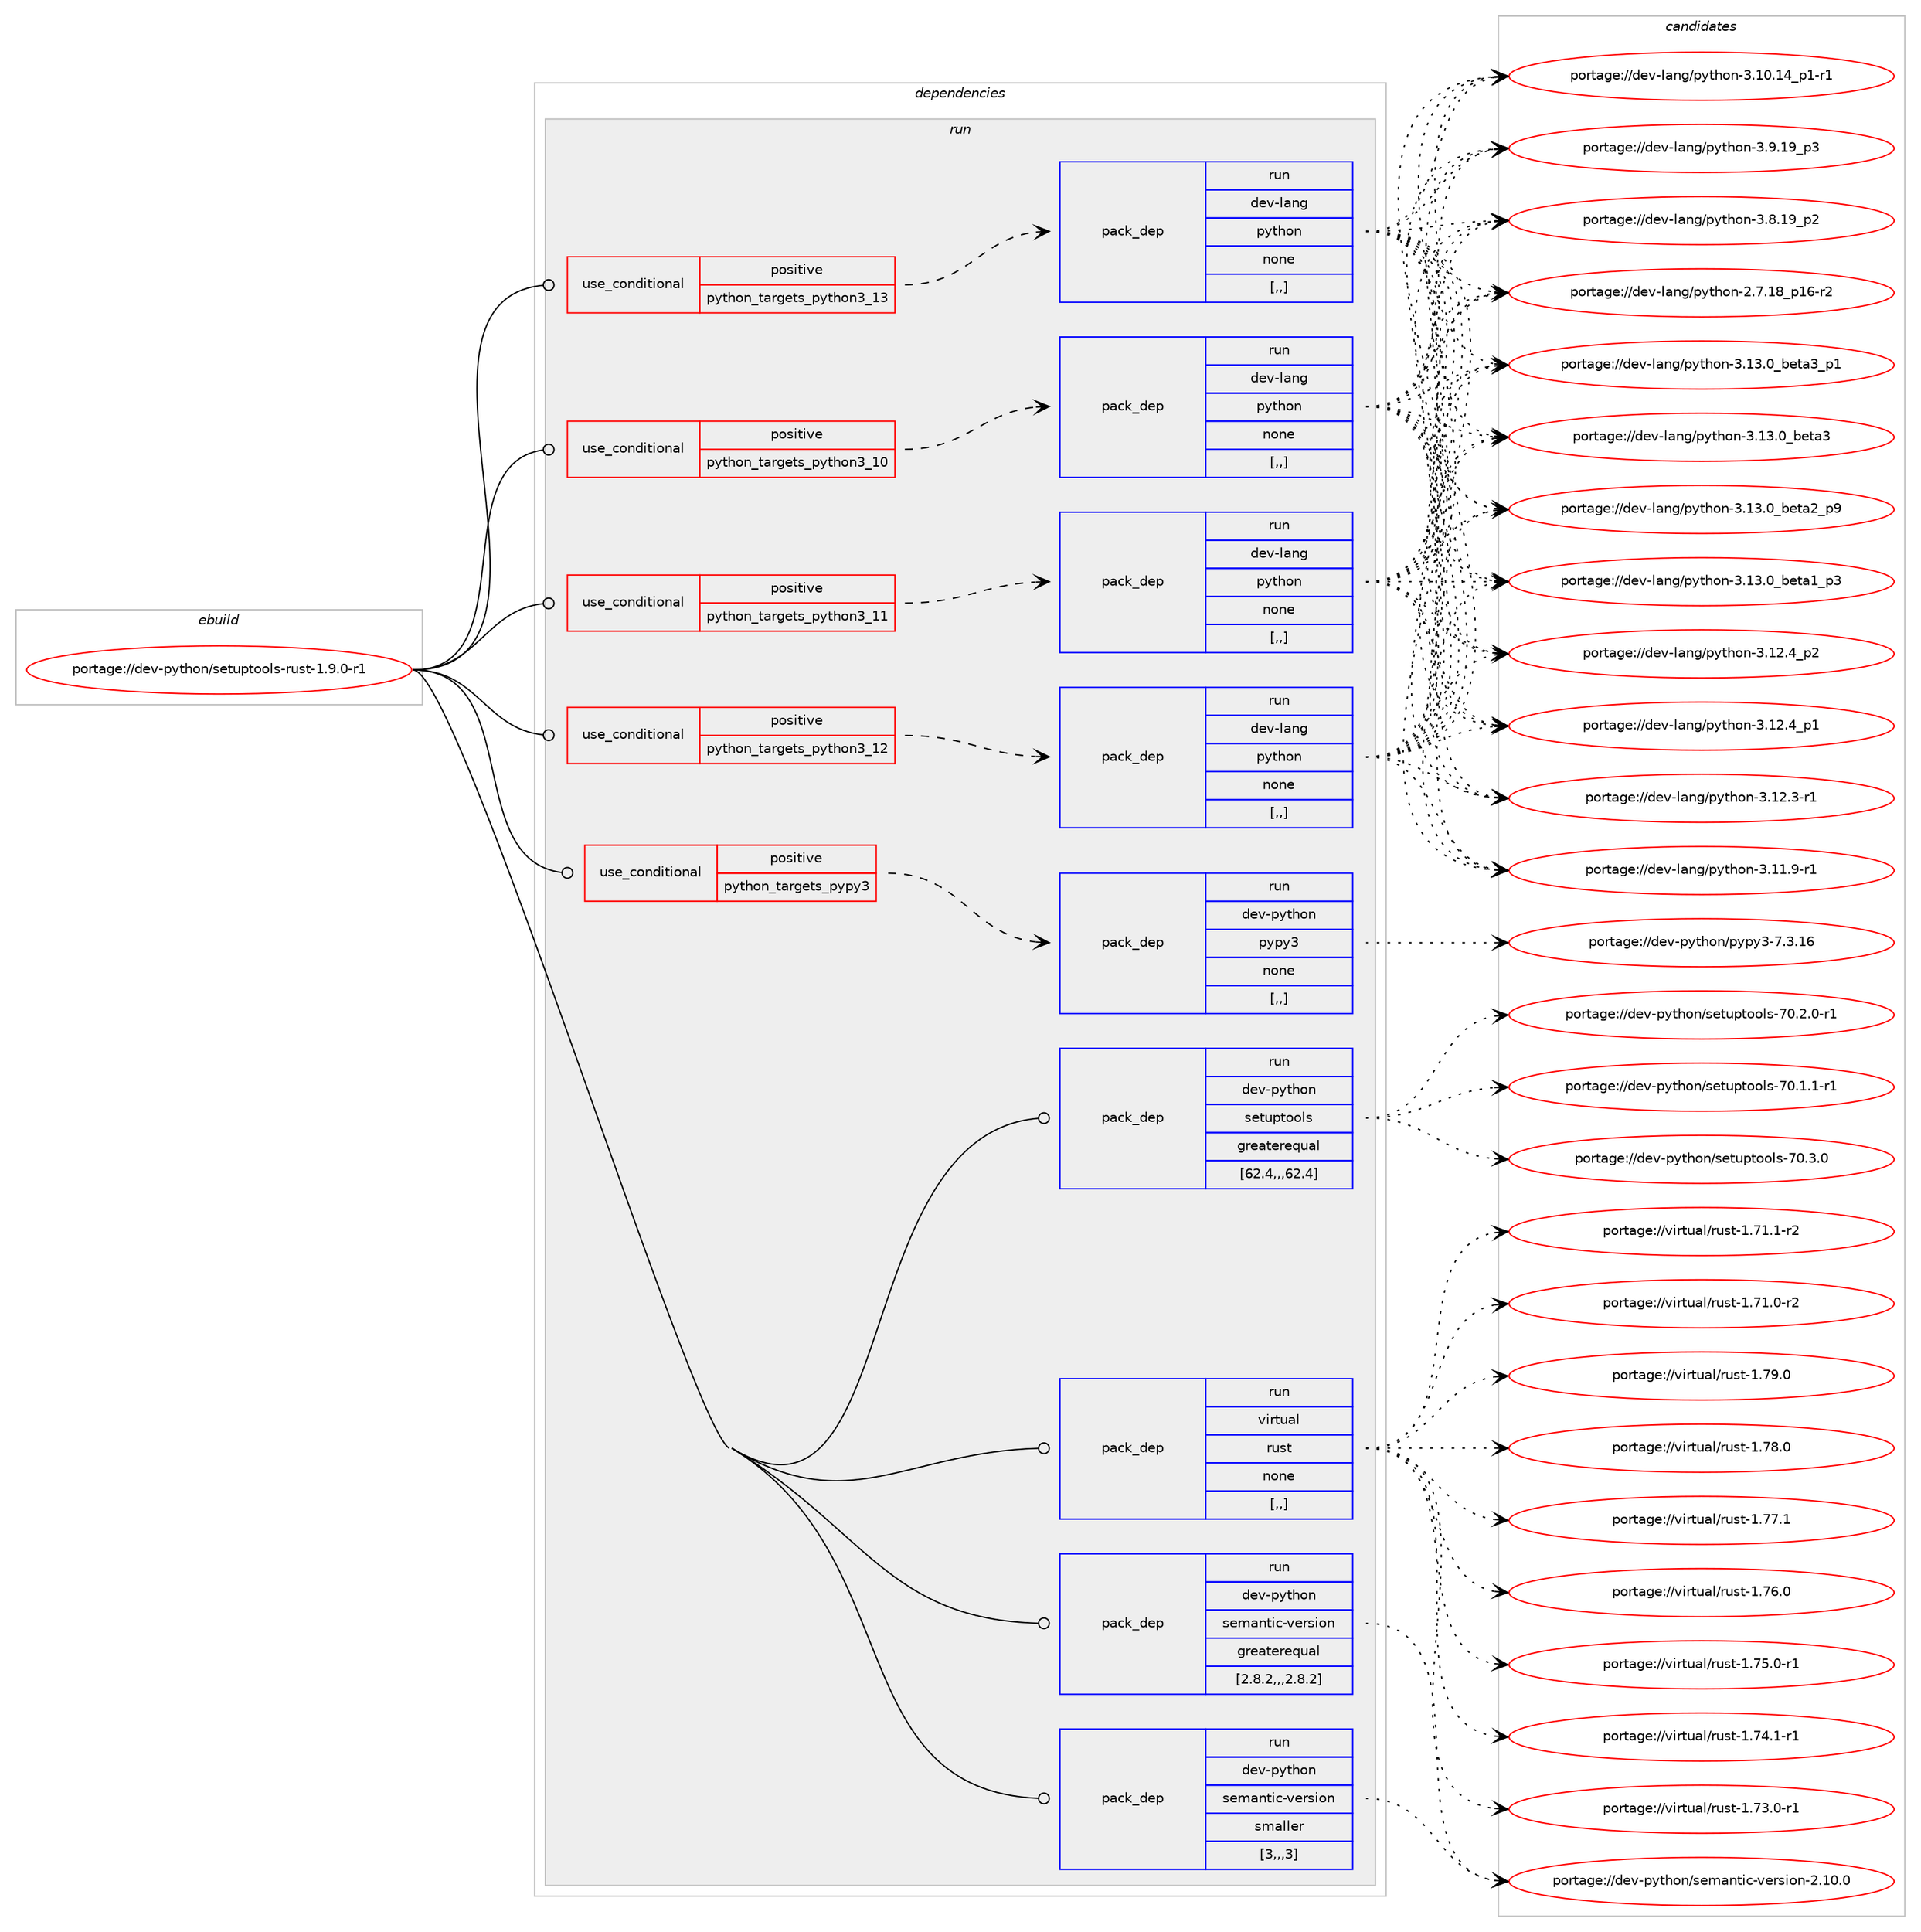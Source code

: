 digraph prolog {

# *************
# Graph options
# *************

newrank=true;
concentrate=true;
compound=true;
graph [rankdir=LR,fontname=Helvetica,fontsize=10,ranksep=1.5];#, ranksep=2.5, nodesep=0.2];
edge  [arrowhead=vee];
node  [fontname=Helvetica,fontsize=10];

# **********
# The ebuild
# **********

subgraph cluster_leftcol {
color=gray;
rank=same;
label=<<i>ebuild</i>>;
id [label="portage://dev-python/setuptools-rust-1.9.0-r1", color=red, width=4, href="../dev-python/setuptools-rust-1.9.0-r1.svg"];
}

# ****************
# The dependencies
# ****************

subgraph cluster_midcol {
color=gray;
label=<<i>dependencies</i>>;
subgraph cluster_compile {
fillcolor="#eeeeee";
style=filled;
label=<<i>compile</i>>;
}
subgraph cluster_compileandrun {
fillcolor="#eeeeee";
style=filled;
label=<<i>compile and run</i>>;
}
subgraph cluster_run {
fillcolor="#eeeeee";
style=filled;
label=<<i>run</i>>;
subgraph cond39055 {
dependency161883 [label=<<TABLE BORDER="0" CELLBORDER="1" CELLSPACING="0" CELLPADDING="4"><TR><TD ROWSPAN="3" CELLPADDING="10">use_conditional</TD></TR><TR><TD>positive</TD></TR><TR><TD>python_targets_pypy3</TD></TR></TABLE>>, shape=none, color=red];
subgraph pack121568 {
dependency161884 [label=<<TABLE BORDER="0" CELLBORDER="1" CELLSPACING="0" CELLPADDING="4" WIDTH="220"><TR><TD ROWSPAN="6" CELLPADDING="30">pack_dep</TD></TR><TR><TD WIDTH="110">run</TD></TR><TR><TD>dev-python</TD></TR><TR><TD>pypy3</TD></TR><TR><TD>none</TD></TR><TR><TD>[,,]</TD></TR></TABLE>>, shape=none, color=blue];
}
dependency161883:e -> dependency161884:w [weight=20,style="dashed",arrowhead="vee"];
}
id:e -> dependency161883:w [weight=20,style="solid",arrowhead="odot"];
subgraph cond39056 {
dependency161885 [label=<<TABLE BORDER="0" CELLBORDER="1" CELLSPACING="0" CELLPADDING="4"><TR><TD ROWSPAN="3" CELLPADDING="10">use_conditional</TD></TR><TR><TD>positive</TD></TR><TR><TD>python_targets_python3_10</TD></TR></TABLE>>, shape=none, color=red];
subgraph pack121569 {
dependency161886 [label=<<TABLE BORDER="0" CELLBORDER="1" CELLSPACING="0" CELLPADDING="4" WIDTH="220"><TR><TD ROWSPAN="6" CELLPADDING="30">pack_dep</TD></TR><TR><TD WIDTH="110">run</TD></TR><TR><TD>dev-lang</TD></TR><TR><TD>python</TD></TR><TR><TD>none</TD></TR><TR><TD>[,,]</TD></TR></TABLE>>, shape=none, color=blue];
}
dependency161885:e -> dependency161886:w [weight=20,style="dashed",arrowhead="vee"];
}
id:e -> dependency161885:w [weight=20,style="solid",arrowhead="odot"];
subgraph cond39057 {
dependency161887 [label=<<TABLE BORDER="0" CELLBORDER="1" CELLSPACING="0" CELLPADDING="4"><TR><TD ROWSPAN="3" CELLPADDING="10">use_conditional</TD></TR><TR><TD>positive</TD></TR><TR><TD>python_targets_python3_11</TD></TR></TABLE>>, shape=none, color=red];
subgraph pack121570 {
dependency161888 [label=<<TABLE BORDER="0" CELLBORDER="1" CELLSPACING="0" CELLPADDING="4" WIDTH="220"><TR><TD ROWSPAN="6" CELLPADDING="30">pack_dep</TD></TR><TR><TD WIDTH="110">run</TD></TR><TR><TD>dev-lang</TD></TR><TR><TD>python</TD></TR><TR><TD>none</TD></TR><TR><TD>[,,]</TD></TR></TABLE>>, shape=none, color=blue];
}
dependency161887:e -> dependency161888:w [weight=20,style="dashed",arrowhead="vee"];
}
id:e -> dependency161887:w [weight=20,style="solid",arrowhead="odot"];
subgraph cond39058 {
dependency161889 [label=<<TABLE BORDER="0" CELLBORDER="1" CELLSPACING="0" CELLPADDING="4"><TR><TD ROWSPAN="3" CELLPADDING="10">use_conditional</TD></TR><TR><TD>positive</TD></TR><TR><TD>python_targets_python3_12</TD></TR></TABLE>>, shape=none, color=red];
subgraph pack121571 {
dependency161890 [label=<<TABLE BORDER="0" CELLBORDER="1" CELLSPACING="0" CELLPADDING="4" WIDTH="220"><TR><TD ROWSPAN="6" CELLPADDING="30">pack_dep</TD></TR><TR><TD WIDTH="110">run</TD></TR><TR><TD>dev-lang</TD></TR><TR><TD>python</TD></TR><TR><TD>none</TD></TR><TR><TD>[,,]</TD></TR></TABLE>>, shape=none, color=blue];
}
dependency161889:e -> dependency161890:w [weight=20,style="dashed",arrowhead="vee"];
}
id:e -> dependency161889:w [weight=20,style="solid",arrowhead="odot"];
subgraph cond39059 {
dependency161891 [label=<<TABLE BORDER="0" CELLBORDER="1" CELLSPACING="0" CELLPADDING="4"><TR><TD ROWSPAN="3" CELLPADDING="10">use_conditional</TD></TR><TR><TD>positive</TD></TR><TR><TD>python_targets_python3_13</TD></TR></TABLE>>, shape=none, color=red];
subgraph pack121572 {
dependency161892 [label=<<TABLE BORDER="0" CELLBORDER="1" CELLSPACING="0" CELLPADDING="4" WIDTH="220"><TR><TD ROWSPAN="6" CELLPADDING="30">pack_dep</TD></TR><TR><TD WIDTH="110">run</TD></TR><TR><TD>dev-lang</TD></TR><TR><TD>python</TD></TR><TR><TD>none</TD></TR><TR><TD>[,,]</TD></TR></TABLE>>, shape=none, color=blue];
}
dependency161891:e -> dependency161892:w [weight=20,style="dashed",arrowhead="vee"];
}
id:e -> dependency161891:w [weight=20,style="solid",arrowhead="odot"];
subgraph pack121573 {
dependency161893 [label=<<TABLE BORDER="0" CELLBORDER="1" CELLSPACING="0" CELLPADDING="4" WIDTH="220"><TR><TD ROWSPAN="6" CELLPADDING="30">pack_dep</TD></TR><TR><TD WIDTH="110">run</TD></TR><TR><TD>dev-python</TD></TR><TR><TD>semantic-version</TD></TR><TR><TD>greaterequal</TD></TR><TR><TD>[2.8.2,,,2.8.2]</TD></TR></TABLE>>, shape=none, color=blue];
}
id:e -> dependency161893:w [weight=20,style="solid",arrowhead="odot"];
subgraph pack121574 {
dependency161894 [label=<<TABLE BORDER="0" CELLBORDER="1" CELLSPACING="0" CELLPADDING="4" WIDTH="220"><TR><TD ROWSPAN="6" CELLPADDING="30">pack_dep</TD></TR><TR><TD WIDTH="110">run</TD></TR><TR><TD>dev-python</TD></TR><TR><TD>semantic-version</TD></TR><TR><TD>smaller</TD></TR><TR><TD>[3,,,3]</TD></TR></TABLE>>, shape=none, color=blue];
}
id:e -> dependency161894:w [weight=20,style="solid",arrowhead="odot"];
subgraph pack121575 {
dependency161895 [label=<<TABLE BORDER="0" CELLBORDER="1" CELLSPACING="0" CELLPADDING="4" WIDTH="220"><TR><TD ROWSPAN="6" CELLPADDING="30">pack_dep</TD></TR><TR><TD WIDTH="110">run</TD></TR><TR><TD>dev-python</TD></TR><TR><TD>setuptools</TD></TR><TR><TD>greaterequal</TD></TR><TR><TD>[62.4,,,62.4]</TD></TR></TABLE>>, shape=none, color=blue];
}
id:e -> dependency161895:w [weight=20,style="solid",arrowhead="odot"];
subgraph pack121576 {
dependency161896 [label=<<TABLE BORDER="0" CELLBORDER="1" CELLSPACING="0" CELLPADDING="4" WIDTH="220"><TR><TD ROWSPAN="6" CELLPADDING="30">pack_dep</TD></TR><TR><TD WIDTH="110">run</TD></TR><TR><TD>virtual</TD></TR><TR><TD>rust</TD></TR><TR><TD>none</TD></TR><TR><TD>[,,]</TD></TR></TABLE>>, shape=none, color=blue];
}
id:e -> dependency161896:w [weight=20,style="solid",arrowhead="odot"];
}
}

# **************
# The candidates
# **************

subgraph cluster_choices {
rank=same;
color=gray;
label=<<i>candidates</i>>;

subgraph choice121568 {
color=black;
nodesep=1;
choice10010111845112121116104111110471121211121215145554651464954 [label="portage://dev-python/pypy3-7.3.16", color=red, width=4,href="../dev-python/pypy3-7.3.16.svg"];
dependency161884:e -> choice10010111845112121116104111110471121211121215145554651464954:w [style=dotted,weight="100"];
}
subgraph choice121569 {
color=black;
nodesep=1;
choice10010111845108971101034711212111610411111045514649514648959810111697519511249 [label="portage://dev-lang/python-3.13.0_beta3_p1", color=red, width=4,href="../dev-lang/python-3.13.0_beta3_p1.svg"];
choice1001011184510897110103471121211161041111104551464951464895981011169751 [label="portage://dev-lang/python-3.13.0_beta3", color=red, width=4,href="../dev-lang/python-3.13.0_beta3.svg"];
choice10010111845108971101034711212111610411111045514649514648959810111697509511257 [label="portage://dev-lang/python-3.13.0_beta2_p9", color=red, width=4,href="../dev-lang/python-3.13.0_beta2_p9.svg"];
choice10010111845108971101034711212111610411111045514649514648959810111697499511251 [label="portage://dev-lang/python-3.13.0_beta1_p3", color=red, width=4,href="../dev-lang/python-3.13.0_beta1_p3.svg"];
choice100101118451089711010347112121116104111110455146495046529511250 [label="portage://dev-lang/python-3.12.4_p2", color=red, width=4,href="../dev-lang/python-3.12.4_p2.svg"];
choice100101118451089711010347112121116104111110455146495046529511249 [label="portage://dev-lang/python-3.12.4_p1", color=red, width=4,href="../dev-lang/python-3.12.4_p1.svg"];
choice100101118451089711010347112121116104111110455146495046514511449 [label="portage://dev-lang/python-3.12.3-r1", color=red, width=4,href="../dev-lang/python-3.12.3-r1.svg"];
choice100101118451089711010347112121116104111110455146494946574511449 [label="portage://dev-lang/python-3.11.9-r1", color=red, width=4,href="../dev-lang/python-3.11.9-r1.svg"];
choice100101118451089711010347112121116104111110455146494846495295112494511449 [label="portage://dev-lang/python-3.10.14_p1-r1", color=red, width=4,href="../dev-lang/python-3.10.14_p1-r1.svg"];
choice100101118451089711010347112121116104111110455146574649579511251 [label="portage://dev-lang/python-3.9.19_p3", color=red, width=4,href="../dev-lang/python-3.9.19_p3.svg"];
choice100101118451089711010347112121116104111110455146564649579511250 [label="portage://dev-lang/python-3.8.19_p2", color=red, width=4,href="../dev-lang/python-3.8.19_p2.svg"];
choice100101118451089711010347112121116104111110455046554649569511249544511450 [label="portage://dev-lang/python-2.7.18_p16-r2", color=red, width=4,href="../dev-lang/python-2.7.18_p16-r2.svg"];
dependency161886:e -> choice10010111845108971101034711212111610411111045514649514648959810111697519511249:w [style=dotted,weight="100"];
dependency161886:e -> choice1001011184510897110103471121211161041111104551464951464895981011169751:w [style=dotted,weight="100"];
dependency161886:e -> choice10010111845108971101034711212111610411111045514649514648959810111697509511257:w [style=dotted,weight="100"];
dependency161886:e -> choice10010111845108971101034711212111610411111045514649514648959810111697499511251:w [style=dotted,weight="100"];
dependency161886:e -> choice100101118451089711010347112121116104111110455146495046529511250:w [style=dotted,weight="100"];
dependency161886:e -> choice100101118451089711010347112121116104111110455146495046529511249:w [style=dotted,weight="100"];
dependency161886:e -> choice100101118451089711010347112121116104111110455146495046514511449:w [style=dotted,weight="100"];
dependency161886:e -> choice100101118451089711010347112121116104111110455146494946574511449:w [style=dotted,weight="100"];
dependency161886:e -> choice100101118451089711010347112121116104111110455146494846495295112494511449:w [style=dotted,weight="100"];
dependency161886:e -> choice100101118451089711010347112121116104111110455146574649579511251:w [style=dotted,weight="100"];
dependency161886:e -> choice100101118451089711010347112121116104111110455146564649579511250:w [style=dotted,weight="100"];
dependency161886:e -> choice100101118451089711010347112121116104111110455046554649569511249544511450:w [style=dotted,weight="100"];
}
subgraph choice121570 {
color=black;
nodesep=1;
choice10010111845108971101034711212111610411111045514649514648959810111697519511249 [label="portage://dev-lang/python-3.13.0_beta3_p1", color=red, width=4,href="../dev-lang/python-3.13.0_beta3_p1.svg"];
choice1001011184510897110103471121211161041111104551464951464895981011169751 [label="portage://dev-lang/python-3.13.0_beta3", color=red, width=4,href="../dev-lang/python-3.13.0_beta3.svg"];
choice10010111845108971101034711212111610411111045514649514648959810111697509511257 [label="portage://dev-lang/python-3.13.0_beta2_p9", color=red, width=4,href="../dev-lang/python-3.13.0_beta2_p9.svg"];
choice10010111845108971101034711212111610411111045514649514648959810111697499511251 [label="portage://dev-lang/python-3.13.0_beta1_p3", color=red, width=4,href="../dev-lang/python-3.13.0_beta1_p3.svg"];
choice100101118451089711010347112121116104111110455146495046529511250 [label="portage://dev-lang/python-3.12.4_p2", color=red, width=4,href="../dev-lang/python-3.12.4_p2.svg"];
choice100101118451089711010347112121116104111110455146495046529511249 [label="portage://dev-lang/python-3.12.4_p1", color=red, width=4,href="../dev-lang/python-3.12.4_p1.svg"];
choice100101118451089711010347112121116104111110455146495046514511449 [label="portage://dev-lang/python-3.12.3-r1", color=red, width=4,href="../dev-lang/python-3.12.3-r1.svg"];
choice100101118451089711010347112121116104111110455146494946574511449 [label="portage://dev-lang/python-3.11.9-r1", color=red, width=4,href="../dev-lang/python-3.11.9-r1.svg"];
choice100101118451089711010347112121116104111110455146494846495295112494511449 [label="portage://dev-lang/python-3.10.14_p1-r1", color=red, width=4,href="../dev-lang/python-3.10.14_p1-r1.svg"];
choice100101118451089711010347112121116104111110455146574649579511251 [label="portage://dev-lang/python-3.9.19_p3", color=red, width=4,href="../dev-lang/python-3.9.19_p3.svg"];
choice100101118451089711010347112121116104111110455146564649579511250 [label="portage://dev-lang/python-3.8.19_p2", color=red, width=4,href="../dev-lang/python-3.8.19_p2.svg"];
choice100101118451089711010347112121116104111110455046554649569511249544511450 [label="portage://dev-lang/python-2.7.18_p16-r2", color=red, width=4,href="../dev-lang/python-2.7.18_p16-r2.svg"];
dependency161888:e -> choice10010111845108971101034711212111610411111045514649514648959810111697519511249:w [style=dotted,weight="100"];
dependency161888:e -> choice1001011184510897110103471121211161041111104551464951464895981011169751:w [style=dotted,weight="100"];
dependency161888:e -> choice10010111845108971101034711212111610411111045514649514648959810111697509511257:w [style=dotted,weight="100"];
dependency161888:e -> choice10010111845108971101034711212111610411111045514649514648959810111697499511251:w [style=dotted,weight="100"];
dependency161888:e -> choice100101118451089711010347112121116104111110455146495046529511250:w [style=dotted,weight="100"];
dependency161888:e -> choice100101118451089711010347112121116104111110455146495046529511249:w [style=dotted,weight="100"];
dependency161888:e -> choice100101118451089711010347112121116104111110455146495046514511449:w [style=dotted,weight="100"];
dependency161888:e -> choice100101118451089711010347112121116104111110455146494946574511449:w [style=dotted,weight="100"];
dependency161888:e -> choice100101118451089711010347112121116104111110455146494846495295112494511449:w [style=dotted,weight="100"];
dependency161888:e -> choice100101118451089711010347112121116104111110455146574649579511251:w [style=dotted,weight="100"];
dependency161888:e -> choice100101118451089711010347112121116104111110455146564649579511250:w [style=dotted,weight="100"];
dependency161888:e -> choice100101118451089711010347112121116104111110455046554649569511249544511450:w [style=dotted,weight="100"];
}
subgraph choice121571 {
color=black;
nodesep=1;
choice10010111845108971101034711212111610411111045514649514648959810111697519511249 [label="portage://dev-lang/python-3.13.0_beta3_p1", color=red, width=4,href="../dev-lang/python-3.13.0_beta3_p1.svg"];
choice1001011184510897110103471121211161041111104551464951464895981011169751 [label="portage://dev-lang/python-3.13.0_beta3", color=red, width=4,href="../dev-lang/python-3.13.0_beta3.svg"];
choice10010111845108971101034711212111610411111045514649514648959810111697509511257 [label="portage://dev-lang/python-3.13.0_beta2_p9", color=red, width=4,href="../dev-lang/python-3.13.0_beta2_p9.svg"];
choice10010111845108971101034711212111610411111045514649514648959810111697499511251 [label="portage://dev-lang/python-3.13.0_beta1_p3", color=red, width=4,href="../dev-lang/python-3.13.0_beta1_p3.svg"];
choice100101118451089711010347112121116104111110455146495046529511250 [label="portage://dev-lang/python-3.12.4_p2", color=red, width=4,href="../dev-lang/python-3.12.4_p2.svg"];
choice100101118451089711010347112121116104111110455146495046529511249 [label="portage://dev-lang/python-3.12.4_p1", color=red, width=4,href="../dev-lang/python-3.12.4_p1.svg"];
choice100101118451089711010347112121116104111110455146495046514511449 [label="portage://dev-lang/python-3.12.3-r1", color=red, width=4,href="../dev-lang/python-3.12.3-r1.svg"];
choice100101118451089711010347112121116104111110455146494946574511449 [label="portage://dev-lang/python-3.11.9-r1", color=red, width=4,href="../dev-lang/python-3.11.9-r1.svg"];
choice100101118451089711010347112121116104111110455146494846495295112494511449 [label="portage://dev-lang/python-3.10.14_p1-r1", color=red, width=4,href="../dev-lang/python-3.10.14_p1-r1.svg"];
choice100101118451089711010347112121116104111110455146574649579511251 [label="portage://dev-lang/python-3.9.19_p3", color=red, width=4,href="../dev-lang/python-3.9.19_p3.svg"];
choice100101118451089711010347112121116104111110455146564649579511250 [label="portage://dev-lang/python-3.8.19_p2", color=red, width=4,href="../dev-lang/python-3.8.19_p2.svg"];
choice100101118451089711010347112121116104111110455046554649569511249544511450 [label="portage://dev-lang/python-2.7.18_p16-r2", color=red, width=4,href="../dev-lang/python-2.7.18_p16-r2.svg"];
dependency161890:e -> choice10010111845108971101034711212111610411111045514649514648959810111697519511249:w [style=dotted,weight="100"];
dependency161890:e -> choice1001011184510897110103471121211161041111104551464951464895981011169751:w [style=dotted,weight="100"];
dependency161890:e -> choice10010111845108971101034711212111610411111045514649514648959810111697509511257:w [style=dotted,weight="100"];
dependency161890:e -> choice10010111845108971101034711212111610411111045514649514648959810111697499511251:w [style=dotted,weight="100"];
dependency161890:e -> choice100101118451089711010347112121116104111110455146495046529511250:w [style=dotted,weight="100"];
dependency161890:e -> choice100101118451089711010347112121116104111110455146495046529511249:w [style=dotted,weight="100"];
dependency161890:e -> choice100101118451089711010347112121116104111110455146495046514511449:w [style=dotted,weight="100"];
dependency161890:e -> choice100101118451089711010347112121116104111110455146494946574511449:w [style=dotted,weight="100"];
dependency161890:e -> choice100101118451089711010347112121116104111110455146494846495295112494511449:w [style=dotted,weight="100"];
dependency161890:e -> choice100101118451089711010347112121116104111110455146574649579511251:w [style=dotted,weight="100"];
dependency161890:e -> choice100101118451089711010347112121116104111110455146564649579511250:w [style=dotted,weight="100"];
dependency161890:e -> choice100101118451089711010347112121116104111110455046554649569511249544511450:w [style=dotted,weight="100"];
}
subgraph choice121572 {
color=black;
nodesep=1;
choice10010111845108971101034711212111610411111045514649514648959810111697519511249 [label="portage://dev-lang/python-3.13.0_beta3_p1", color=red, width=4,href="../dev-lang/python-3.13.0_beta3_p1.svg"];
choice1001011184510897110103471121211161041111104551464951464895981011169751 [label="portage://dev-lang/python-3.13.0_beta3", color=red, width=4,href="../dev-lang/python-3.13.0_beta3.svg"];
choice10010111845108971101034711212111610411111045514649514648959810111697509511257 [label="portage://dev-lang/python-3.13.0_beta2_p9", color=red, width=4,href="../dev-lang/python-3.13.0_beta2_p9.svg"];
choice10010111845108971101034711212111610411111045514649514648959810111697499511251 [label="portage://dev-lang/python-3.13.0_beta1_p3", color=red, width=4,href="../dev-lang/python-3.13.0_beta1_p3.svg"];
choice100101118451089711010347112121116104111110455146495046529511250 [label="portage://dev-lang/python-3.12.4_p2", color=red, width=4,href="../dev-lang/python-3.12.4_p2.svg"];
choice100101118451089711010347112121116104111110455146495046529511249 [label="portage://dev-lang/python-3.12.4_p1", color=red, width=4,href="../dev-lang/python-3.12.4_p1.svg"];
choice100101118451089711010347112121116104111110455146495046514511449 [label="portage://dev-lang/python-3.12.3-r1", color=red, width=4,href="../dev-lang/python-3.12.3-r1.svg"];
choice100101118451089711010347112121116104111110455146494946574511449 [label="portage://dev-lang/python-3.11.9-r1", color=red, width=4,href="../dev-lang/python-3.11.9-r1.svg"];
choice100101118451089711010347112121116104111110455146494846495295112494511449 [label="portage://dev-lang/python-3.10.14_p1-r1", color=red, width=4,href="../dev-lang/python-3.10.14_p1-r1.svg"];
choice100101118451089711010347112121116104111110455146574649579511251 [label="portage://dev-lang/python-3.9.19_p3", color=red, width=4,href="../dev-lang/python-3.9.19_p3.svg"];
choice100101118451089711010347112121116104111110455146564649579511250 [label="portage://dev-lang/python-3.8.19_p2", color=red, width=4,href="../dev-lang/python-3.8.19_p2.svg"];
choice100101118451089711010347112121116104111110455046554649569511249544511450 [label="portage://dev-lang/python-2.7.18_p16-r2", color=red, width=4,href="../dev-lang/python-2.7.18_p16-r2.svg"];
dependency161892:e -> choice10010111845108971101034711212111610411111045514649514648959810111697519511249:w [style=dotted,weight="100"];
dependency161892:e -> choice1001011184510897110103471121211161041111104551464951464895981011169751:w [style=dotted,weight="100"];
dependency161892:e -> choice10010111845108971101034711212111610411111045514649514648959810111697509511257:w [style=dotted,weight="100"];
dependency161892:e -> choice10010111845108971101034711212111610411111045514649514648959810111697499511251:w [style=dotted,weight="100"];
dependency161892:e -> choice100101118451089711010347112121116104111110455146495046529511250:w [style=dotted,weight="100"];
dependency161892:e -> choice100101118451089711010347112121116104111110455146495046529511249:w [style=dotted,weight="100"];
dependency161892:e -> choice100101118451089711010347112121116104111110455146495046514511449:w [style=dotted,weight="100"];
dependency161892:e -> choice100101118451089711010347112121116104111110455146494946574511449:w [style=dotted,weight="100"];
dependency161892:e -> choice100101118451089711010347112121116104111110455146494846495295112494511449:w [style=dotted,weight="100"];
dependency161892:e -> choice100101118451089711010347112121116104111110455146574649579511251:w [style=dotted,weight="100"];
dependency161892:e -> choice100101118451089711010347112121116104111110455146564649579511250:w [style=dotted,weight="100"];
dependency161892:e -> choice100101118451089711010347112121116104111110455046554649569511249544511450:w [style=dotted,weight="100"];
}
subgraph choice121573 {
color=black;
nodesep=1;
choice100101118451121211161041111104711510110997110116105994511810111411510511111045504649484648 [label="portage://dev-python/semantic-version-2.10.0", color=red, width=4,href="../dev-python/semantic-version-2.10.0.svg"];
dependency161893:e -> choice100101118451121211161041111104711510110997110116105994511810111411510511111045504649484648:w [style=dotted,weight="100"];
}
subgraph choice121574 {
color=black;
nodesep=1;
choice100101118451121211161041111104711510110997110116105994511810111411510511111045504649484648 [label="portage://dev-python/semantic-version-2.10.0", color=red, width=4,href="../dev-python/semantic-version-2.10.0.svg"];
dependency161894:e -> choice100101118451121211161041111104711510110997110116105994511810111411510511111045504649484648:w [style=dotted,weight="100"];
}
subgraph choice121575 {
color=black;
nodesep=1;
choice100101118451121211161041111104711510111611711211611111110811545554846514648 [label="portage://dev-python/setuptools-70.3.0", color=red, width=4,href="../dev-python/setuptools-70.3.0.svg"];
choice1001011184511212111610411111047115101116117112116111111108115455548465046484511449 [label="portage://dev-python/setuptools-70.2.0-r1", color=red, width=4,href="../dev-python/setuptools-70.2.0-r1.svg"];
choice1001011184511212111610411111047115101116117112116111111108115455548464946494511449 [label="portage://dev-python/setuptools-70.1.1-r1", color=red, width=4,href="../dev-python/setuptools-70.1.1-r1.svg"];
dependency161895:e -> choice100101118451121211161041111104711510111611711211611111110811545554846514648:w [style=dotted,weight="100"];
dependency161895:e -> choice1001011184511212111610411111047115101116117112116111111108115455548465046484511449:w [style=dotted,weight="100"];
dependency161895:e -> choice1001011184511212111610411111047115101116117112116111111108115455548464946494511449:w [style=dotted,weight="100"];
}
subgraph choice121576 {
color=black;
nodesep=1;
choice118105114116117971084711411711511645494655574648 [label="portage://virtual/rust-1.79.0", color=red, width=4,href="../virtual/rust-1.79.0.svg"];
choice118105114116117971084711411711511645494655564648 [label="portage://virtual/rust-1.78.0", color=red, width=4,href="../virtual/rust-1.78.0.svg"];
choice118105114116117971084711411711511645494655554649 [label="portage://virtual/rust-1.77.1", color=red, width=4,href="../virtual/rust-1.77.1.svg"];
choice118105114116117971084711411711511645494655544648 [label="portage://virtual/rust-1.76.0", color=red, width=4,href="../virtual/rust-1.76.0.svg"];
choice1181051141161179710847114117115116454946555346484511449 [label="portage://virtual/rust-1.75.0-r1", color=red, width=4,href="../virtual/rust-1.75.0-r1.svg"];
choice1181051141161179710847114117115116454946555246494511449 [label="portage://virtual/rust-1.74.1-r1", color=red, width=4,href="../virtual/rust-1.74.1-r1.svg"];
choice1181051141161179710847114117115116454946555146484511449 [label="portage://virtual/rust-1.73.0-r1", color=red, width=4,href="../virtual/rust-1.73.0-r1.svg"];
choice1181051141161179710847114117115116454946554946494511450 [label="portage://virtual/rust-1.71.1-r2", color=red, width=4,href="../virtual/rust-1.71.1-r2.svg"];
choice1181051141161179710847114117115116454946554946484511450 [label="portage://virtual/rust-1.71.0-r2", color=red, width=4,href="../virtual/rust-1.71.0-r2.svg"];
dependency161896:e -> choice118105114116117971084711411711511645494655574648:w [style=dotted,weight="100"];
dependency161896:e -> choice118105114116117971084711411711511645494655564648:w [style=dotted,weight="100"];
dependency161896:e -> choice118105114116117971084711411711511645494655554649:w [style=dotted,weight="100"];
dependency161896:e -> choice118105114116117971084711411711511645494655544648:w [style=dotted,weight="100"];
dependency161896:e -> choice1181051141161179710847114117115116454946555346484511449:w [style=dotted,weight="100"];
dependency161896:e -> choice1181051141161179710847114117115116454946555246494511449:w [style=dotted,weight="100"];
dependency161896:e -> choice1181051141161179710847114117115116454946555146484511449:w [style=dotted,weight="100"];
dependency161896:e -> choice1181051141161179710847114117115116454946554946494511450:w [style=dotted,weight="100"];
dependency161896:e -> choice1181051141161179710847114117115116454946554946484511450:w [style=dotted,weight="100"];
}
}

}
